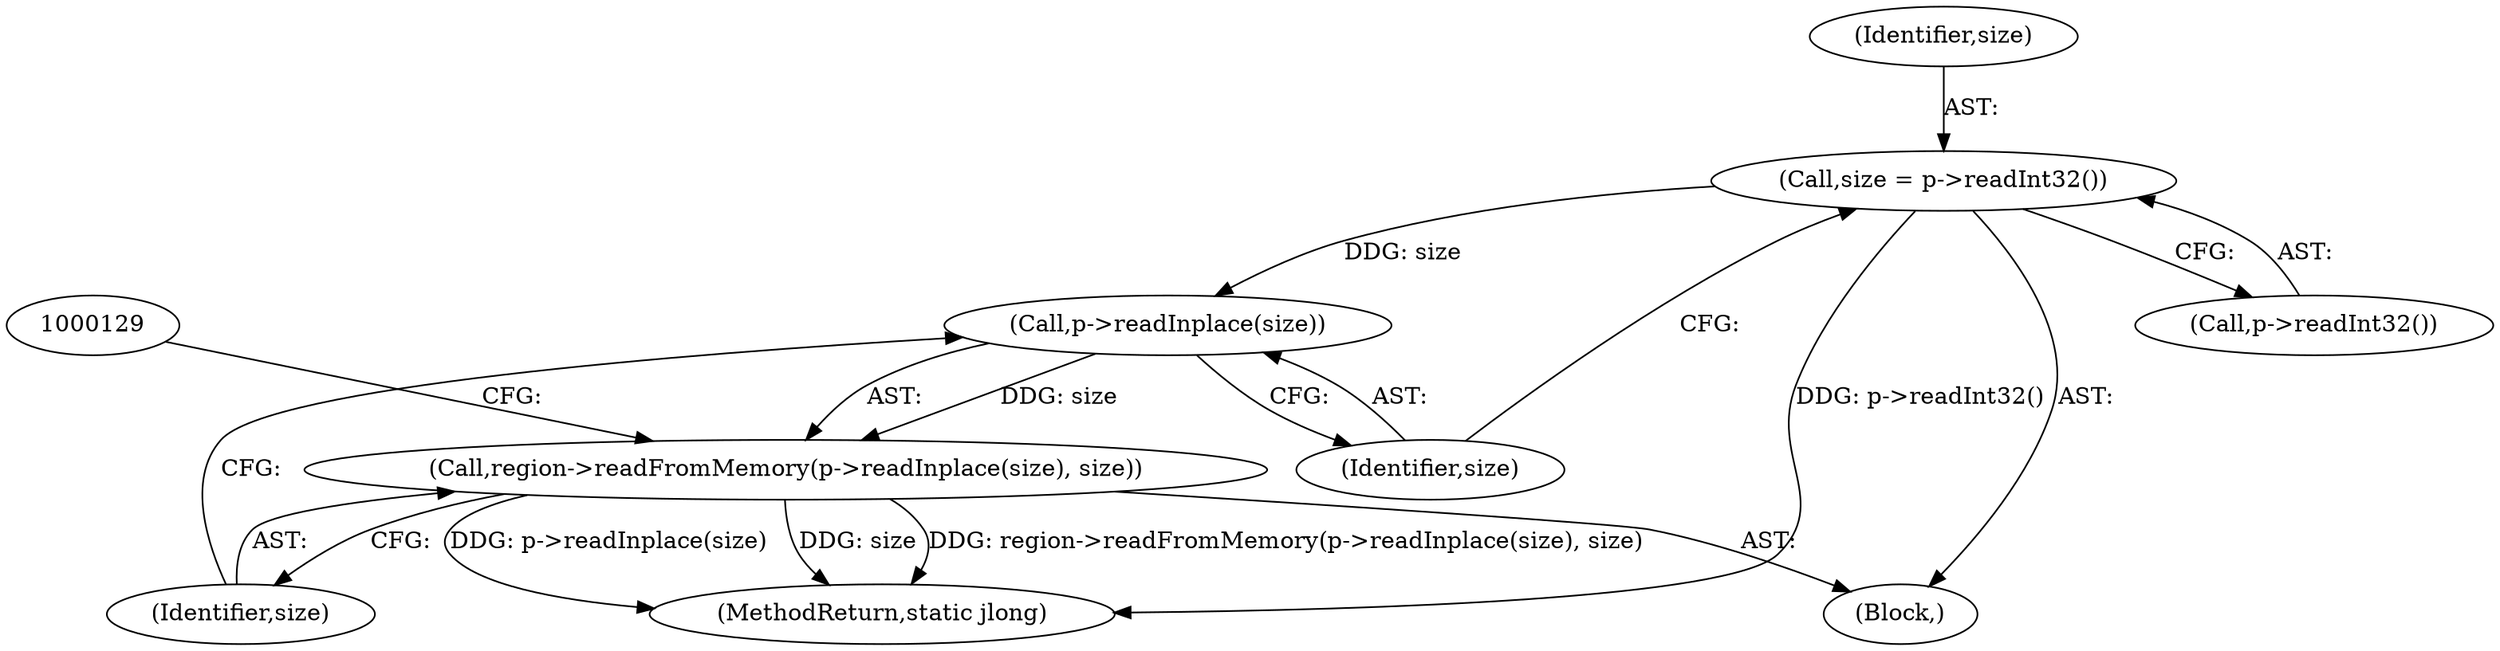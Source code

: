 digraph "1_Android_4cff1f49ff95d990d6c2614da5d5a23d02145885@API" {
"1000120" [label="(Call,size = p->readInt32())"];
"1000124" [label="(Call,p->readInplace(size))"];
"1000123" [label="(Call,region->readFromMemory(p->readInplace(size), size))"];
"1000120" [label="(Call,size = p->readInt32())"];
"1000131" [label="(MethodReturn,static jlong)"];
"1000122" [label="(Call,p->readInt32())"];
"1000125" [label="(Identifier,size)"];
"1000124" [label="(Call,p->readInplace(size))"];
"1000126" [label="(Identifier,size)"];
"1000104" [label="(Block,)"];
"1000123" [label="(Call,region->readFromMemory(p->readInplace(size), size))"];
"1000121" [label="(Identifier,size)"];
"1000120" -> "1000104"  [label="AST: "];
"1000120" -> "1000122"  [label="CFG: "];
"1000121" -> "1000120"  [label="AST: "];
"1000122" -> "1000120"  [label="AST: "];
"1000125" -> "1000120"  [label="CFG: "];
"1000120" -> "1000131"  [label="DDG: p->readInt32()"];
"1000120" -> "1000124"  [label="DDG: size"];
"1000124" -> "1000123"  [label="AST: "];
"1000124" -> "1000125"  [label="CFG: "];
"1000125" -> "1000124"  [label="AST: "];
"1000126" -> "1000124"  [label="CFG: "];
"1000124" -> "1000123"  [label="DDG: size"];
"1000123" -> "1000104"  [label="AST: "];
"1000123" -> "1000126"  [label="CFG: "];
"1000126" -> "1000123"  [label="AST: "];
"1000129" -> "1000123"  [label="CFG: "];
"1000123" -> "1000131"  [label="DDG: region->readFromMemory(p->readInplace(size), size)"];
"1000123" -> "1000131"  [label="DDG: p->readInplace(size)"];
"1000123" -> "1000131"  [label="DDG: size"];
}
